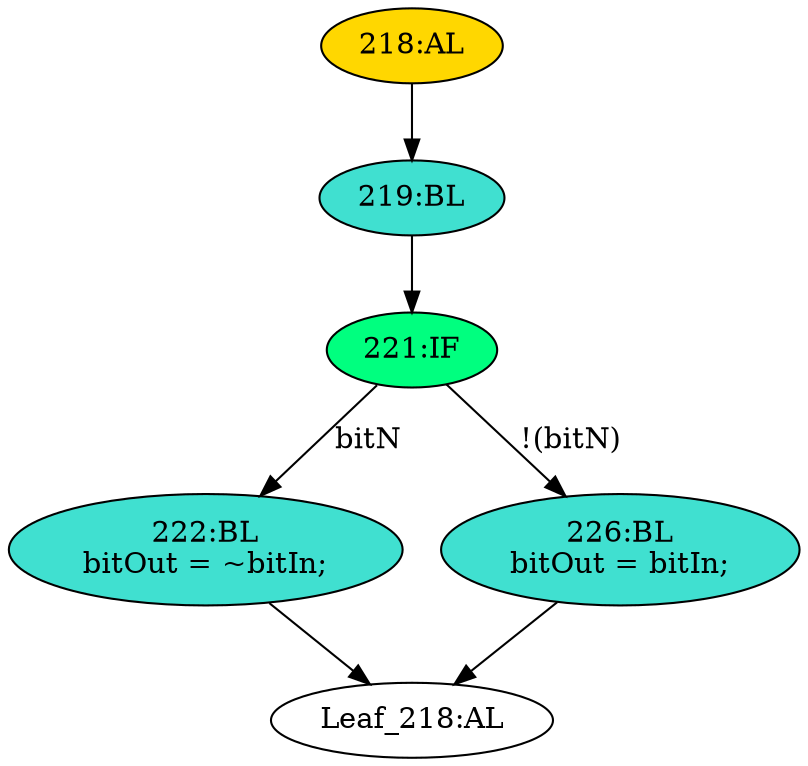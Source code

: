 strict digraph "compose( ,  )" {
	node [label="\N"];
	"219:BL"	 [ast="<pyverilog.vparser.ast.Block object at 0x7f54e0a1f410>",
		fillcolor=turquoise,
		label="219:BL",
		statements="[]",
		style=filled,
		typ=Block];
	"221:IF"	 [ast="<pyverilog.vparser.ast.IfStatement object at 0x7f54e0a4dcd0>",
		fillcolor=springgreen,
		label="221:IF",
		statements="[]",
		style=filled,
		typ=IfStatement];
	"219:BL" -> "221:IF"	 [cond="[]",
		lineno=None];
	"218:AL"	 [ast="<pyverilog.vparser.ast.Always object at 0x7f54e0a1fb90>",
		clk_sens=False,
		fillcolor=gold,
		label="218:AL",
		sens="['bitIn', 'bitN']",
		statements="[]",
		style=filled,
		typ=Always,
		use_var="['bitN', 'bitIn']"];
	"218:AL" -> "219:BL"	 [cond="[]",
		lineno=None];
	"222:BL"	 [ast="<pyverilog.vparser.ast.Block object at 0x7f54e0a1f190>",
		fillcolor=turquoise,
		label="222:BL
bitOut = ~bitIn;",
		statements="[<pyverilog.vparser.ast.BlockingSubstitution object at 0x7f54e0a4d090>]",
		style=filled,
		typ=Block];
	"221:IF" -> "222:BL"	 [cond="['bitN']",
		label=bitN,
		lineno=221];
	"226:BL"	 [ast="<pyverilog.vparser.ast.Block object at 0x7f54e0a4de90>",
		fillcolor=turquoise,
		label="226:BL
bitOut = bitIn;",
		statements="[<pyverilog.vparser.ast.BlockingSubstitution object at 0x7f54e09f0950>]",
		style=filled,
		typ=Block];
	"221:IF" -> "226:BL"	 [cond="['bitN']",
		label="!(bitN)",
		lineno=221];
	"Leaf_218:AL"	 [def_var="['bitOut']",
		label="Leaf_218:AL"];
	"222:BL" -> "Leaf_218:AL"	 [cond="[]",
		lineno=None];
	"226:BL" -> "Leaf_218:AL"	 [cond="[]",
		lineno=None];
}
